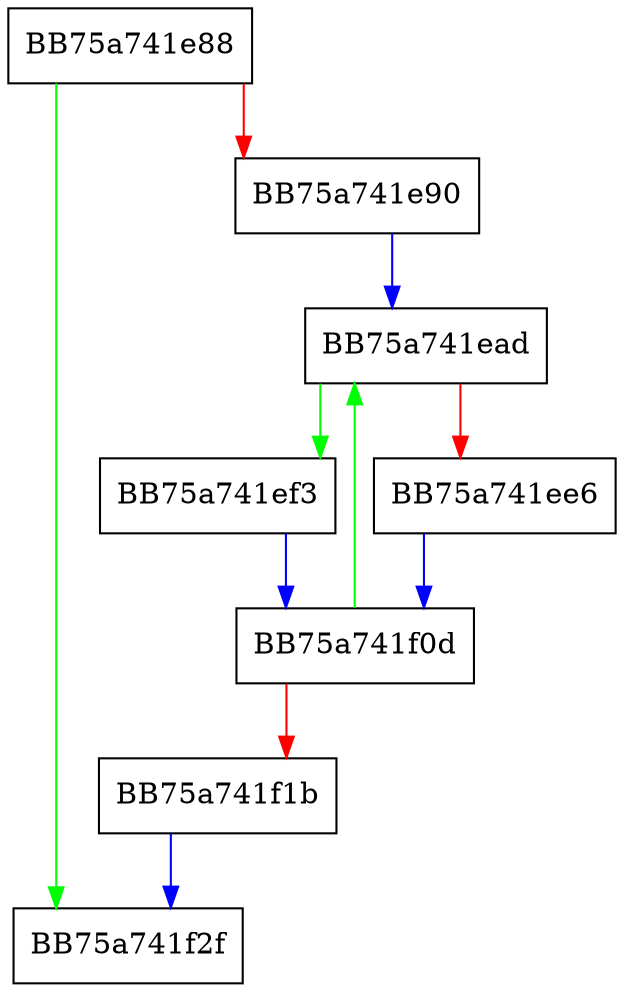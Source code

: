 digraph sqlite3InsertBuiltinFuncs {
  node [shape="box"];
  graph [splines=ortho];
  BB75a741e88 -> BB75a741f2f [color="green"];
  BB75a741e88 -> BB75a741e90 [color="red"];
  BB75a741e90 -> BB75a741ead [color="blue"];
  BB75a741ead -> BB75a741ef3 [color="green"];
  BB75a741ead -> BB75a741ee6 [color="red"];
  BB75a741ee6 -> BB75a741f0d [color="blue"];
  BB75a741ef3 -> BB75a741f0d [color="blue"];
  BB75a741f0d -> BB75a741ead [color="green"];
  BB75a741f0d -> BB75a741f1b [color="red"];
  BB75a741f1b -> BB75a741f2f [color="blue"];
}